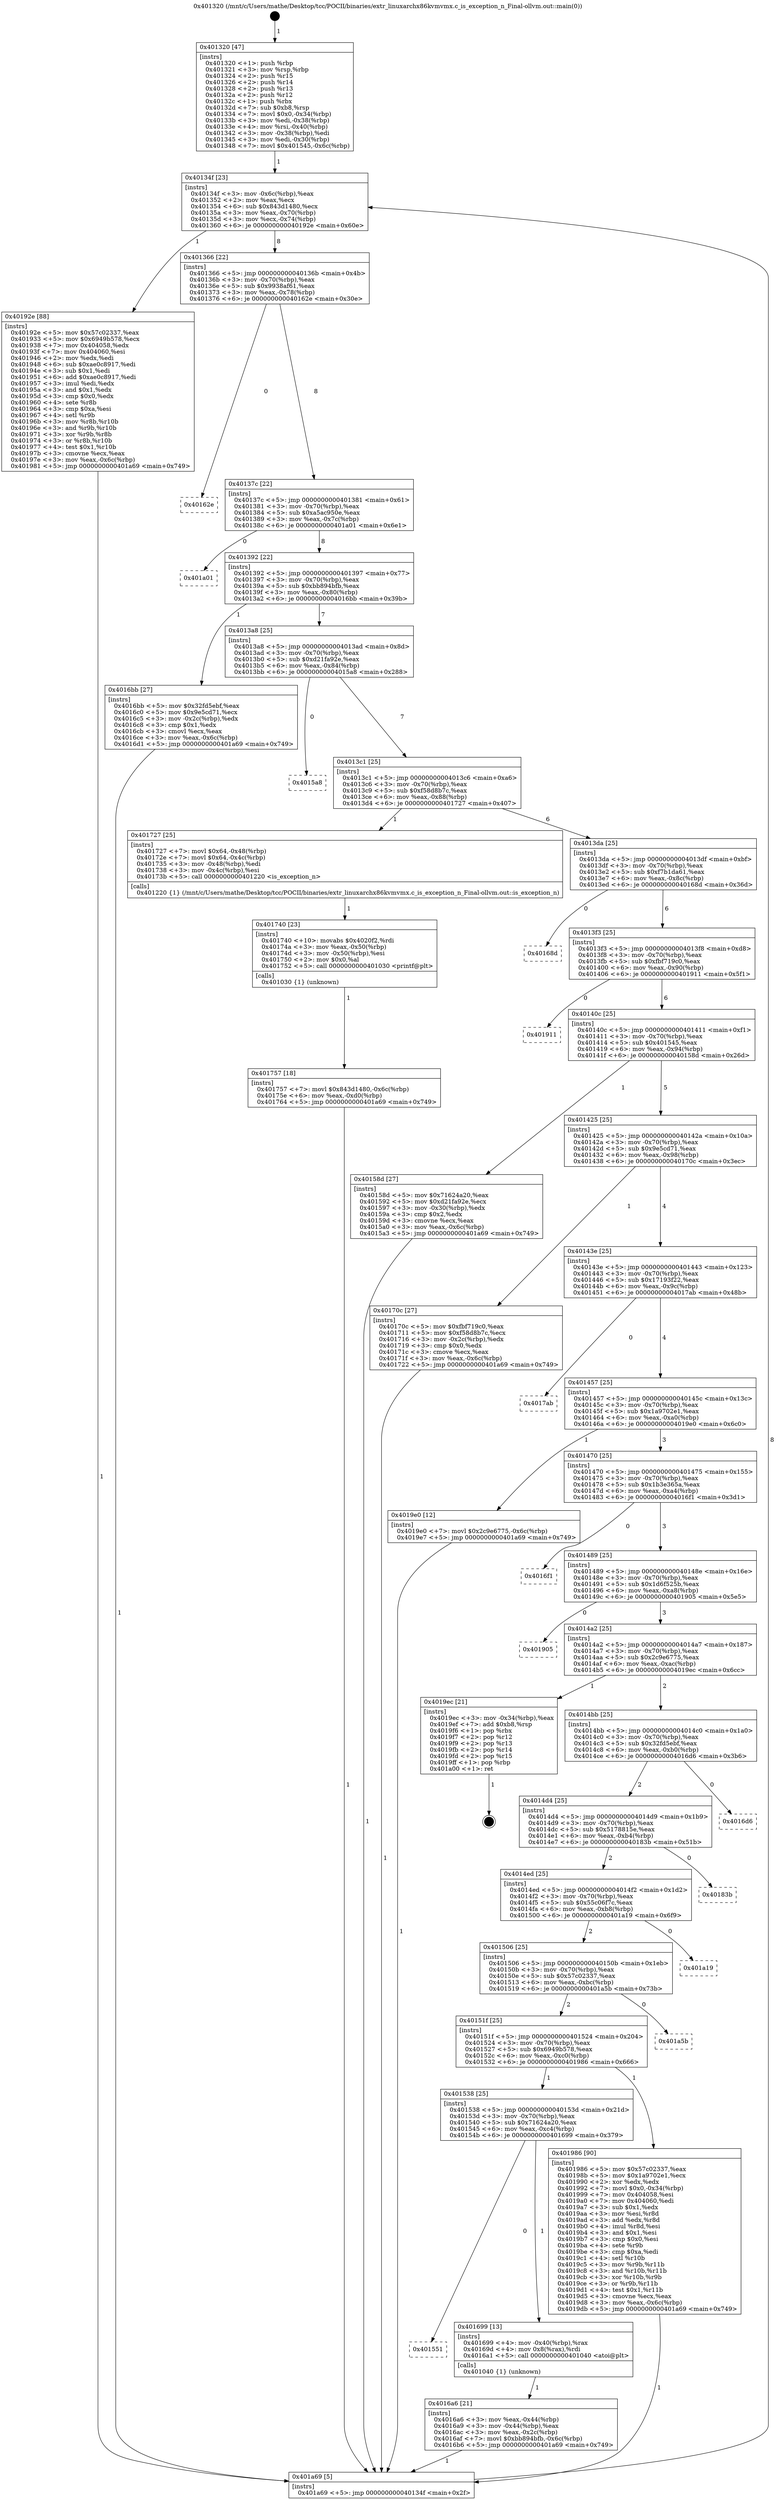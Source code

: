 digraph "0x401320" {
  label = "0x401320 (/mnt/c/Users/mathe/Desktop/tcc/POCII/binaries/extr_linuxarchx86kvmvmx.c_is_exception_n_Final-ollvm.out::main(0))"
  labelloc = "t"
  node[shape=record]

  Entry [label="",width=0.3,height=0.3,shape=circle,fillcolor=black,style=filled]
  "0x40134f" [label="{
     0x40134f [23]\l
     | [instrs]\l
     &nbsp;&nbsp;0x40134f \<+3\>: mov -0x6c(%rbp),%eax\l
     &nbsp;&nbsp;0x401352 \<+2\>: mov %eax,%ecx\l
     &nbsp;&nbsp;0x401354 \<+6\>: sub $0x843d1480,%ecx\l
     &nbsp;&nbsp;0x40135a \<+3\>: mov %eax,-0x70(%rbp)\l
     &nbsp;&nbsp;0x40135d \<+3\>: mov %ecx,-0x74(%rbp)\l
     &nbsp;&nbsp;0x401360 \<+6\>: je 000000000040192e \<main+0x60e\>\l
  }"]
  "0x40192e" [label="{
     0x40192e [88]\l
     | [instrs]\l
     &nbsp;&nbsp;0x40192e \<+5\>: mov $0x57c02337,%eax\l
     &nbsp;&nbsp;0x401933 \<+5\>: mov $0x6949b578,%ecx\l
     &nbsp;&nbsp;0x401938 \<+7\>: mov 0x404058,%edx\l
     &nbsp;&nbsp;0x40193f \<+7\>: mov 0x404060,%esi\l
     &nbsp;&nbsp;0x401946 \<+2\>: mov %edx,%edi\l
     &nbsp;&nbsp;0x401948 \<+6\>: sub $0xae0c8917,%edi\l
     &nbsp;&nbsp;0x40194e \<+3\>: sub $0x1,%edi\l
     &nbsp;&nbsp;0x401951 \<+6\>: add $0xae0c8917,%edi\l
     &nbsp;&nbsp;0x401957 \<+3\>: imul %edi,%edx\l
     &nbsp;&nbsp;0x40195a \<+3\>: and $0x1,%edx\l
     &nbsp;&nbsp;0x40195d \<+3\>: cmp $0x0,%edx\l
     &nbsp;&nbsp;0x401960 \<+4\>: sete %r8b\l
     &nbsp;&nbsp;0x401964 \<+3\>: cmp $0xa,%esi\l
     &nbsp;&nbsp;0x401967 \<+4\>: setl %r9b\l
     &nbsp;&nbsp;0x40196b \<+3\>: mov %r8b,%r10b\l
     &nbsp;&nbsp;0x40196e \<+3\>: and %r9b,%r10b\l
     &nbsp;&nbsp;0x401971 \<+3\>: xor %r9b,%r8b\l
     &nbsp;&nbsp;0x401974 \<+3\>: or %r8b,%r10b\l
     &nbsp;&nbsp;0x401977 \<+4\>: test $0x1,%r10b\l
     &nbsp;&nbsp;0x40197b \<+3\>: cmovne %ecx,%eax\l
     &nbsp;&nbsp;0x40197e \<+3\>: mov %eax,-0x6c(%rbp)\l
     &nbsp;&nbsp;0x401981 \<+5\>: jmp 0000000000401a69 \<main+0x749\>\l
  }"]
  "0x401366" [label="{
     0x401366 [22]\l
     | [instrs]\l
     &nbsp;&nbsp;0x401366 \<+5\>: jmp 000000000040136b \<main+0x4b\>\l
     &nbsp;&nbsp;0x40136b \<+3\>: mov -0x70(%rbp),%eax\l
     &nbsp;&nbsp;0x40136e \<+5\>: sub $0x9938af61,%eax\l
     &nbsp;&nbsp;0x401373 \<+3\>: mov %eax,-0x78(%rbp)\l
     &nbsp;&nbsp;0x401376 \<+6\>: je 000000000040162e \<main+0x30e\>\l
  }"]
  Exit [label="",width=0.3,height=0.3,shape=circle,fillcolor=black,style=filled,peripheries=2]
  "0x40162e" [label="{
     0x40162e\l
  }", style=dashed]
  "0x40137c" [label="{
     0x40137c [22]\l
     | [instrs]\l
     &nbsp;&nbsp;0x40137c \<+5\>: jmp 0000000000401381 \<main+0x61\>\l
     &nbsp;&nbsp;0x401381 \<+3\>: mov -0x70(%rbp),%eax\l
     &nbsp;&nbsp;0x401384 \<+5\>: sub $0xa5ac950e,%eax\l
     &nbsp;&nbsp;0x401389 \<+3\>: mov %eax,-0x7c(%rbp)\l
     &nbsp;&nbsp;0x40138c \<+6\>: je 0000000000401a01 \<main+0x6e1\>\l
  }"]
  "0x401757" [label="{
     0x401757 [18]\l
     | [instrs]\l
     &nbsp;&nbsp;0x401757 \<+7\>: movl $0x843d1480,-0x6c(%rbp)\l
     &nbsp;&nbsp;0x40175e \<+6\>: mov %eax,-0xd0(%rbp)\l
     &nbsp;&nbsp;0x401764 \<+5\>: jmp 0000000000401a69 \<main+0x749\>\l
  }"]
  "0x401a01" [label="{
     0x401a01\l
  }", style=dashed]
  "0x401392" [label="{
     0x401392 [22]\l
     | [instrs]\l
     &nbsp;&nbsp;0x401392 \<+5\>: jmp 0000000000401397 \<main+0x77\>\l
     &nbsp;&nbsp;0x401397 \<+3\>: mov -0x70(%rbp),%eax\l
     &nbsp;&nbsp;0x40139a \<+5\>: sub $0xbb894bfb,%eax\l
     &nbsp;&nbsp;0x40139f \<+3\>: mov %eax,-0x80(%rbp)\l
     &nbsp;&nbsp;0x4013a2 \<+6\>: je 00000000004016bb \<main+0x39b\>\l
  }"]
  "0x401740" [label="{
     0x401740 [23]\l
     | [instrs]\l
     &nbsp;&nbsp;0x401740 \<+10\>: movabs $0x4020f2,%rdi\l
     &nbsp;&nbsp;0x40174a \<+3\>: mov %eax,-0x50(%rbp)\l
     &nbsp;&nbsp;0x40174d \<+3\>: mov -0x50(%rbp),%esi\l
     &nbsp;&nbsp;0x401750 \<+2\>: mov $0x0,%al\l
     &nbsp;&nbsp;0x401752 \<+5\>: call 0000000000401030 \<printf@plt\>\l
     | [calls]\l
     &nbsp;&nbsp;0x401030 \{1\} (unknown)\l
  }"]
  "0x4016bb" [label="{
     0x4016bb [27]\l
     | [instrs]\l
     &nbsp;&nbsp;0x4016bb \<+5\>: mov $0x32fd5ebf,%eax\l
     &nbsp;&nbsp;0x4016c0 \<+5\>: mov $0x9e5cd71,%ecx\l
     &nbsp;&nbsp;0x4016c5 \<+3\>: mov -0x2c(%rbp),%edx\l
     &nbsp;&nbsp;0x4016c8 \<+3\>: cmp $0x1,%edx\l
     &nbsp;&nbsp;0x4016cb \<+3\>: cmovl %ecx,%eax\l
     &nbsp;&nbsp;0x4016ce \<+3\>: mov %eax,-0x6c(%rbp)\l
     &nbsp;&nbsp;0x4016d1 \<+5\>: jmp 0000000000401a69 \<main+0x749\>\l
  }"]
  "0x4013a8" [label="{
     0x4013a8 [25]\l
     | [instrs]\l
     &nbsp;&nbsp;0x4013a8 \<+5\>: jmp 00000000004013ad \<main+0x8d\>\l
     &nbsp;&nbsp;0x4013ad \<+3\>: mov -0x70(%rbp),%eax\l
     &nbsp;&nbsp;0x4013b0 \<+5\>: sub $0xd21fa92e,%eax\l
     &nbsp;&nbsp;0x4013b5 \<+6\>: mov %eax,-0x84(%rbp)\l
     &nbsp;&nbsp;0x4013bb \<+6\>: je 00000000004015a8 \<main+0x288\>\l
  }"]
  "0x4016a6" [label="{
     0x4016a6 [21]\l
     | [instrs]\l
     &nbsp;&nbsp;0x4016a6 \<+3\>: mov %eax,-0x44(%rbp)\l
     &nbsp;&nbsp;0x4016a9 \<+3\>: mov -0x44(%rbp),%eax\l
     &nbsp;&nbsp;0x4016ac \<+3\>: mov %eax,-0x2c(%rbp)\l
     &nbsp;&nbsp;0x4016af \<+7\>: movl $0xbb894bfb,-0x6c(%rbp)\l
     &nbsp;&nbsp;0x4016b6 \<+5\>: jmp 0000000000401a69 \<main+0x749\>\l
  }"]
  "0x4015a8" [label="{
     0x4015a8\l
  }", style=dashed]
  "0x4013c1" [label="{
     0x4013c1 [25]\l
     | [instrs]\l
     &nbsp;&nbsp;0x4013c1 \<+5\>: jmp 00000000004013c6 \<main+0xa6\>\l
     &nbsp;&nbsp;0x4013c6 \<+3\>: mov -0x70(%rbp),%eax\l
     &nbsp;&nbsp;0x4013c9 \<+5\>: sub $0xf58d8b7c,%eax\l
     &nbsp;&nbsp;0x4013ce \<+6\>: mov %eax,-0x88(%rbp)\l
     &nbsp;&nbsp;0x4013d4 \<+6\>: je 0000000000401727 \<main+0x407\>\l
  }"]
  "0x401551" [label="{
     0x401551\l
  }", style=dashed]
  "0x401727" [label="{
     0x401727 [25]\l
     | [instrs]\l
     &nbsp;&nbsp;0x401727 \<+7\>: movl $0x64,-0x48(%rbp)\l
     &nbsp;&nbsp;0x40172e \<+7\>: movl $0x64,-0x4c(%rbp)\l
     &nbsp;&nbsp;0x401735 \<+3\>: mov -0x48(%rbp),%edi\l
     &nbsp;&nbsp;0x401738 \<+3\>: mov -0x4c(%rbp),%esi\l
     &nbsp;&nbsp;0x40173b \<+5\>: call 0000000000401220 \<is_exception_n\>\l
     | [calls]\l
     &nbsp;&nbsp;0x401220 \{1\} (/mnt/c/Users/mathe/Desktop/tcc/POCII/binaries/extr_linuxarchx86kvmvmx.c_is_exception_n_Final-ollvm.out::is_exception_n)\l
  }"]
  "0x4013da" [label="{
     0x4013da [25]\l
     | [instrs]\l
     &nbsp;&nbsp;0x4013da \<+5\>: jmp 00000000004013df \<main+0xbf\>\l
     &nbsp;&nbsp;0x4013df \<+3\>: mov -0x70(%rbp),%eax\l
     &nbsp;&nbsp;0x4013e2 \<+5\>: sub $0xf7b1da61,%eax\l
     &nbsp;&nbsp;0x4013e7 \<+6\>: mov %eax,-0x8c(%rbp)\l
     &nbsp;&nbsp;0x4013ed \<+6\>: je 000000000040168d \<main+0x36d\>\l
  }"]
  "0x401699" [label="{
     0x401699 [13]\l
     | [instrs]\l
     &nbsp;&nbsp;0x401699 \<+4\>: mov -0x40(%rbp),%rax\l
     &nbsp;&nbsp;0x40169d \<+4\>: mov 0x8(%rax),%rdi\l
     &nbsp;&nbsp;0x4016a1 \<+5\>: call 0000000000401040 \<atoi@plt\>\l
     | [calls]\l
     &nbsp;&nbsp;0x401040 \{1\} (unknown)\l
  }"]
  "0x40168d" [label="{
     0x40168d\l
  }", style=dashed]
  "0x4013f3" [label="{
     0x4013f3 [25]\l
     | [instrs]\l
     &nbsp;&nbsp;0x4013f3 \<+5\>: jmp 00000000004013f8 \<main+0xd8\>\l
     &nbsp;&nbsp;0x4013f8 \<+3\>: mov -0x70(%rbp),%eax\l
     &nbsp;&nbsp;0x4013fb \<+5\>: sub $0xfbf719c0,%eax\l
     &nbsp;&nbsp;0x401400 \<+6\>: mov %eax,-0x90(%rbp)\l
     &nbsp;&nbsp;0x401406 \<+6\>: je 0000000000401911 \<main+0x5f1\>\l
  }"]
  "0x401538" [label="{
     0x401538 [25]\l
     | [instrs]\l
     &nbsp;&nbsp;0x401538 \<+5\>: jmp 000000000040153d \<main+0x21d\>\l
     &nbsp;&nbsp;0x40153d \<+3\>: mov -0x70(%rbp),%eax\l
     &nbsp;&nbsp;0x401540 \<+5\>: sub $0x71624a20,%eax\l
     &nbsp;&nbsp;0x401545 \<+6\>: mov %eax,-0xc4(%rbp)\l
     &nbsp;&nbsp;0x40154b \<+6\>: je 0000000000401699 \<main+0x379\>\l
  }"]
  "0x401911" [label="{
     0x401911\l
  }", style=dashed]
  "0x40140c" [label="{
     0x40140c [25]\l
     | [instrs]\l
     &nbsp;&nbsp;0x40140c \<+5\>: jmp 0000000000401411 \<main+0xf1\>\l
     &nbsp;&nbsp;0x401411 \<+3\>: mov -0x70(%rbp),%eax\l
     &nbsp;&nbsp;0x401414 \<+5\>: sub $0x401545,%eax\l
     &nbsp;&nbsp;0x401419 \<+6\>: mov %eax,-0x94(%rbp)\l
     &nbsp;&nbsp;0x40141f \<+6\>: je 000000000040158d \<main+0x26d\>\l
  }"]
  "0x401986" [label="{
     0x401986 [90]\l
     | [instrs]\l
     &nbsp;&nbsp;0x401986 \<+5\>: mov $0x57c02337,%eax\l
     &nbsp;&nbsp;0x40198b \<+5\>: mov $0x1a9702e1,%ecx\l
     &nbsp;&nbsp;0x401990 \<+2\>: xor %edx,%edx\l
     &nbsp;&nbsp;0x401992 \<+7\>: movl $0x0,-0x34(%rbp)\l
     &nbsp;&nbsp;0x401999 \<+7\>: mov 0x404058,%esi\l
     &nbsp;&nbsp;0x4019a0 \<+7\>: mov 0x404060,%edi\l
     &nbsp;&nbsp;0x4019a7 \<+3\>: sub $0x1,%edx\l
     &nbsp;&nbsp;0x4019aa \<+3\>: mov %esi,%r8d\l
     &nbsp;&nbsp;0x4019ad \<+3\>: add %edx,%r8d\l
     &nbsp;&nbsp;0x4019b0 \<+4\>: imul %r8d,%esi\l
     &nbsp;&nbsp;0x4019b4 \<+3\>: and $0x1,%esi\l
     &nbsp;&nbsp;0x4019b7 \<+3\>: cmp $0x0,%esi\l
     &nbsp;&nbsp;0x4019ba \<+4\>: sete %r9b\l
     &nbsp;&nbsp;0x4019be \<+3\>: cmp $0xa,%edi\l
     &nbsp;&nbsp;0x4019c1 \<+4\>: setl %r10b\l
     &nbsp;&nbsp;0x4019c5 \<+3\>: mov %r9b,%r11b\l
     &nbsp;&nbsp;0x4019c8 \<+3\>: and %r10b,%r11b\l
     &nbsp;&nbsp;0x4019cb \<+3\>: xor %r10b,%r9b\l
     &nbsp;&nbsp;0x4019ce \<+3\>: or %r9b,%r11b\l
     &nbsp;&nbsp;0x4019d1 \<+4\>: test $0x1,%r11b\l
     &nbsp;&nbsp;0x4019d5 \<+3\>: cmovne %ecx,%eax\l
     &nbsp;&nbsp;0x4019d8 \<+3\>: mov %eax,-0x6c(%rbp)\l
     &nbsp;&nbsp;0x4019db \<+5\>: jmp 0000000000401a69 \<main+0x749\>\l
  }"]
  "0x40158d" [label="{
     0x40158d [27]\l
     | [instrs]\l
     &nbsp;&nbsp;0x40158d \<+5\>: mov $0x71624a20,%eax\l
     &nbsp;&nbsp;0x401592 \<+5\>: mov $0xd21fa92e,%ecx\l
     &nbsp;&nbsp;0x401597 \<+3\>: mov -0x30(%rbp),%edx\l
     &nbsp;&nbsp;0x40159a \<+3\>: cmp $0x2,%edx\l
     &nbsp;&nbsp;0x40159d \<+3\>: cmovne %ecx,%eax\l
     &nbsp;&nbsp;0x4015a0 \<+3\>: mov %eax,-0x6c(%rbp)\l
     &nbsp;&nbsp;0x4015a3 \<+5\>: jmp 0000000000401a69 \<main+0x749\>\l
  }"]
  "0x401425" [label="{
     0x401425 [25]\l
     | [instrs]\l
     &nbsp;&nbsp;0x401425 \<+5\>: jmp 000000000040142a \<main+0x10a\>\l
     &nbsp;&nbsp;0x40142a \<+3\>: mov -0x70(%rbp),%eax\l
     &nbsp;&nbsp;0x40142d \<+5\>: sub $0x9e5cd71,%eax\l
     &nbsp;&nbsp;0x401432 \<+6\>: mov %eax,-0x98(%rbp)\l
     &nbsp;&nbsp;0x401438 \<+6\>: je 000000000040170c \<main+0x3ec\>\l
  }"]
  "0x401a69" [label="{
     0x401a69 [5]\l
     | [instrs]\l
     &nbsp;&nbsp;0x401a69 \<+5\>: jmp 000000000040134f \<main+0x2f\>\l
  }"]
  "0x401320" [label="{
     0x401320 [47]\l
     | [instrs]\l
     &nbsp;&nbsp;0x401320 \<+1\>: push %rbp\l
     &nbsp;&nbsp;0x401321 \<+3\>: mov %rsp,%rbp\l
     &nbsp;&nbsp;0x401324 \<+2\>: push %r15\l
     &nbsp;&nbsp;0x401326 \<+2\>: push %r14\l
     &nbsp;&nbsp;0x401328 \<+2\>: push %r13\l
     &nbsp;&nbsp;0x40132a \<+2\>: push %r12\l
     &nbsp;&nbsp;0x40132c \<+1\>: push %rbx\l
     &nbsp;&nbsp;0x40132d \<+7\>: sub $0xb8,%rsp\l
     &nbsp;&nbsp;0x401334 \<+7\>: movl $0x0,-0x34(%rbp)\l
     &nbsp;&nbsp;0x40133b \<+3\>: mov %edi,-0x38(%rbp)\l
     &nbsp;&nbsp;0x40133e \<+4\>: mov %rsi,-0x40(%rbp)\l
     &nbsp;&nbsp;0x401342 \<+3\>: mov -0x38(%rbp),%edi\l
     &nbsp;&nbsp;0x401345 \<+3\>: mov %edi,-0x30(%rbp)\l
     &nbsp;&nbsp;0x401348 \<+7\>: movl $0x401545,-0x6c(%rbp)\l
  }"]
  "0x40151f" [label="{
     0x40151f [25]\l
     | [instrs]\l
     &nbsp;&nbsp;0x40151f \<+5\>: jmp 0000000000401524 \<main+0x204\>\l
     &nbsp;&nbsp;0x401524 \<+3\>: mov -0x70(%rbp),%eax\l
     &nbsp;&nbsp;0x401527 \<+5\>: sub $0x6949b578,%eax\l
     &nbsp;&nbsp;0x40152c \<+6\>: mov %eax,-0xc0(%rbp)\l
     &nbsp;&nbsp;0x401532 \<+6\>: je 0000000000401986 \<main+0x666\>\l
  }"]
  "0x40170c" [label="{
     0x40170c [27]\l
     | [instrs]\l
     &nbsp;&nbsp;0x40170c \<+5\>: mov $0xfbf719c0,%eax\l
     &nbsp;&nbsp;0x401711 \<+5\>: mov $0xf58d8b7c,%ecx\l
     &nbsp;&nbsp;0x401716 \<+3\>: mov -0x2c(%rbp),%edx\l
     &nbsp;&nbsp;0x401719 \<+3\>: cmp $0x0,%edx\l
     &nbsp;&nbsp;0x40171c \<+3\>: cmove %ecx,%eax\l
     &nbsp;&nbsp;0x40171f \<+3\>: mov %eax,-0x6c(%rbp)\l
     &nbsp;&nbsp;0x401722 \<+5\>: jmp 0000000000401a69 \<main+0x749\>\l
  }"]
  "0x40143e" [label="{
     0x40143e [25]\l
     | [instrs]\l
     &nbsp;&nbsp;0x40143e \<+5\>: jmp 0000000000401443 \<main+0x123\>\l
     &nbsp;&nbsp;0x401443 \<+3\>: mov -0x70(%rbp),%eax\l
     &nbsp;&nbsp;0x401446 \<+5\>: sub $0x17193f22,%eax\l
     &nbsp;&nbsp;0x40144b \<+6\>: mov %eax,-0x9c(%rbp)\l
     &nbsp;&nbsp;0x401451 \<+6\>: je 00000000004017ab \<main+0x48b\>\l
  }"]
  "0x401a5b" [label="{
     0x401a5b\l
  }", style=dashed]
  "0x4017ab" [label="{
     0x4017ab\l
  }", style=dashed]
  "0x401457" [label="{
     0x401457 [25]\l
     | [instrs]\l
     &nbsp;&nbsp;0x401457 \<+5\>: jmp 000000000040145c \<main+0x13c\>\l
     &nbsp;&nbsp;0x40145c \<+3\>: mov -0x70(%rbp),%eax\l
     &nbsp;&nbsp;0x40145f \<+5\>: sub $0x1a9702e1,%eax\l
     &nbsp;&nbsp;0x401464 \<+6\>: mov %eax,-0xa0(%rbp)\l
     &nbsp;&nbsp;0x40146a \<+6\>: je 00000000004019e0 \<main+0x6c0\>\l
  }"]
  "0x401506" [label="{
     0x401506 [25]\l
     | [instrs]\l
     &nbsp;&nbsp;0x401506 \<+5\>: jmp 000000000040150b \<main+0x1eb\>\l
     &nbsp;&nbsp;0x40150b \<+3\>: mov -0x70(%rbp),%eax\l
     &nbsp;&nbsp;0x40150e \<+5\>: sub $0x57c02337,%eax\l
     &nbsp;&nbsp;0x401513 \<+6\>: mov %eax,-0xbc(%rbp)\l
     &nbsp;&nbsp;0x401519 \<+6\>: je 0000000000401a5b \<main+0x73b\>\l
  }"]
  "0x4019e0" [label="{
     0x4019e0 [12]\l
     | [instrs]\l
     &nbsp;&nbsp;0x4019e0 \<+7\>: movl $0x2c9e6775,-0x6c(%rbp)\l
     &nbsp;&nbsp;0x4019e7 \<+5\>: jmp 0000000000401a69 \<main+0x749\>\l
  }"]
  "0x401470" [label="{
     0x401470 [25]\l
     | [instrs]\l
     &nbsp;&nbsp;0x401470 \<+5\>: jmp 0000000000401475 \<main+0x155\>\l
     &nbsp;&nbsp;0x401475 \<+3\>: mov -0x70(%rbp),%eax\l
     &nbsp;&nbsp;0x401478 \<+5\>: sub $0x1b3e365a,%eax\l
     &nbsp;&nbsp;0x40147d \<+6\>: mov %eax,-0xa4(%rbp)\l
     &nbsp;&nbsp;0x401483 \<+6\>: je 00000000004016f1 \<main+0x3d1\>\l
  }"]
  "0x401a19" [label="{
     0x401a19\l
  }", style=dashed]
  "0x4016f1" [label="{
     0x4016f1\l
  }", style=dashed]
  "0x401489" [label="{
     0x401489 [25]\l
     | [instrs]\l
     &nbsp;&nbsp;0x401489 \<+5\>: jmp 000000000040148e \<main+0x16e\>\l
     &nbsp;&nbsp;0x40148e \<+3\>: mov -0x70(%rbp),%eax\l
     &nbsp;&nbsp;0x401491 \<+5\>: sub $0x1d6f525b,%eax\l
     &nbsp;&nbsp;0x401496 \<+6\>: mov %eax,-0xa8(%rbp)\l
     &nbsp;&nbsp;0x40149c \<+6\>: je 0000000000401905 \<main+0x5e5\>\l
  }"]
  "0x4014ed" [label="{
     0x4014ed [25]\l
     | [instrs]\l
     &nbsp;&nbsp;0x4014ed \<+5\>: jmp 00000000004014f2 \<main+0x1d2\>\l
     &nbsp;&nbsp;0x4014f2 \<+3\>: mov -0x70(%rbp),%eax\l
     &nbsp;&nbsp;0x4014f5 \<+5\>: sub $0x55c06f7c,%eax\l
     &nbsp;&nbsp;0x4014fa \<+6\>: mov %eax,-0xb8(%rbp)\l
     &nbsp;&nbsp;0x401500 \<+6\>: je 0000000000401a19 \<main+0x6f9\>\l
  }"]
  "0x401905" [label="{
     0x401905\l
  }", style=dashed]
  "0x4014a2" [label="{
     0x4014a2 [25]\l
     | [instrs]\l
     &nbsp;&nbsp;0x4014a2 \<+5\>: jmp 00000000004014a7 \<main+0x187\>\l
     &nbsp;&nbsp;0x4014a7 \<+3\>: mov -0x70(%rbp),%eax\l
     &nbsp;&nbsp;0x4014aa \<+5\>: sub $0x2c9e6775,%eax\l
     &nbsp;&nbsp;0x4014af \<+6\>: mov %eax,-0xac(%rbp)\l
     &nbsp;&nbsp;0x4014b5 \<+6\>: je 00000000004019ec \<main+0x6cc\>\l
  }"]
  "0x40183b" [label="{
     0x40183b\l
  }", style=dashed]
  "0x4019ec" [label="{
     0x4019ec [21]\l
     | [instrs]\l
     &nbsp;&nbsp;0x4019ec \<+3\>: mov -0x34(%rbp),%eax\l
     &nbsp;&nbsp;0x4019ef \<+7\>: add $0xb8,%rsp\l
     &nbsp;&nbsp;0x4019f6 \<+1\>: pop %rbx\l
     &nbsp;&nbsp;0x4019f7 \<+2\>: pop %r12\l
     &nbsp;&nbsp;0x4019f9 \<+2\>: pop %r13\l
     &nbsp;&nbsp;0x4019fb \<+2\>: pop %r14\l
     &nbsp;&nbsp;0x4019fd \<+2\>: pop %r15\l
     &nbsp;&nbsp;0x4019ff \<+1\>: pop %rbp\l
     &nbsp;&nbsp;0x401a00 \<+1\>: ret\l
  }"]
  "0x4014bb" [label="{
     0x4014bb [25]\l
     | [instrs]\l
     &nbsp;&nbsp;0x4014bb \<+5\>: jmp 00000000004014c0 \<main+0x1a0\>\l
     &nbsp;&nbsp;0x4014c0 \<+3\>: mov -0x70(%rbp),%eax\l
     &nbsp;&nbsp;0x4014c3 \<+5\>: sub $0x32fd5ebf,%eax\l
     &nbsp;&nbsp;0x4014c8 \<+6\>: mov %eax,-0xb0(%rbp)\l
     &nbsp;&nbsp;0x4014ce \<+6\>: je 00000000004016d6 \<main+0x3b6\>\l
  }"]
  "0x4014d4" [label="{
     0x4014d4 [25]\l
     | [instrs]\l
     &nbsp;&nbsp;0x4014d4 \<+5\>: jmp 00000000004014d9 \<main+0x1b9\>\l
     &nbsp;&nbsp;0x4014d9 \<+3\>: mov -0x70(%rbp),%eax\l
     &nbsp;&nbsp;0x4014dc \<+5\>: sub $0x5178815e,%eax\l
     &nbsp;&nbsp;0x4014e1 \<+6\>: mov %eax,-0xb4(%rbp)\l
     &nbsp;&nbsp;0x4014e7 \<+6\>: je 000000000040183b \<main+0x51b\>\l
  }"]
  "0x4016d6" [label="{
     0x4016d6\l
  }", style=dashed]
  Entry -> "0x401320" [label=" 1"]
  "0x40134f" -> "0x40192e" [label=" 1"]
  "0x40134f" -> "0x401366" [label=" 8"]
  "0x4019ec" -> Exit [label=" 1"]
  "0x401366" -> "0x40162e" [label=" 0"]
  "0x401366" -> "0x40137c" [label=" 8"]
  "0x4019e0" -> "0x401a69" [label=" 1"]
  "0x40137c" -> "0x401a01" [label=" 0"]
  "0x40137c" -> "0x401392" [label=" 8"]
  "0x401986" -> "0x401a69" [label=" 1"]
  "0x401392" -> "0x4016bb" [label=" 1"]
  "0x401392" -> "0x4013a8" [label=" 7"]
  "0x40192e" -> "0x401a69" [label=" 1"]
  "0x4013a8" -> "0x4015a8" [label=" 0"]
  "0x4013a8" -> "0x4013c1" [label=" 7"]
  "0x401757" -> "0x401a69" [label=" 1"]
  "0x4013c1" -> "0x401727" [label=" 1"]
  "0x4013c1" -> "0x4013da" [label=" 6"]
  "0x401740" -> "0x401757" [label=" 1"]
  "0x4013da" -> "0x40168d" [label=" 0"]
  "0x4013da" -> "0x4013f3" [label=" 6"]
  "0x401727" -> "0x401740" [label=" 1"]
  "0x4013f3" -> "0x401911" [label=" 0"]
  "0x4013f3" -> "0x40140c" [label=" 6"]
  "0x4016bb" -> "0x401a69" [label=" 1"]
  "0x40140c" -> "0x40158d" [label=" 1"]
  "0x40140c" -> "0x401425" [label=" 5"]
  "0x40158d" -> "0x401a69" [label=" 1"]
  "0x401320" -> "0x40134f" [label=" 1"]
  "0x401a69" -> "0x40134f" [label=" 8"]
  "0x4016a6" -> "0x401a69" [label=" 1"]
  "0x401425" -> "0x40170c" [label=" 1"]
  "0x401425" -> "0x40143e" [label=" 4"]
  "0x401538" -> "0x401551" [label=" 0"]
  "0x40143e" -> "0x4017ab" [label=" 0"]
  "0x40143e" -> "0x401457" [label=" 4"]
  "0x401538" -> "0x401699" [label=" 1"]
  "0x401457" -> "0x4019e0" [label=" 1"]
  "0x401457" -> "0x401470" [label=" 3"]
  "0x40151f" -> "0x401538" [label=" 1"]
  "0x401470" -> "0x4016f1" [label=" 0"]
  "0x401470" -> "0x401489" [label=" 3"]
  "0x40151f" -> "0x401986" [label=" 1"]
  "0x401489" -> "0x401905" [label=" 0"]
  "0x401489" -> "0x4014a2" [label=" 3"]
  "0x401506" -> "0x40151f" [label=" 2"]
  "0x4014a2" -> "0x4019ec" [label=" 1"]
  "0x4014a2" -> "0x4014bb" [label=" 2"]
  "0x401506" -> "0x401a5b" [label=" 0"]
  "0x4014bb" -> "0x4016d6" [label=" 0"]
  "0x4014bb" -> "0x4014d4" [label=" 2"]
  "0x40170c" -> "0x401a69" [label=" 1"]
  "0x4014d4" -> "0x40183b" [label=" 0"]
  "0x4014d4" -> "0x4014ed" [label=" 2"]
  "0x401699" -> "0x4016a6" [label=" 1"]
  "0x4014ed" -> "0x401a19" [label=" 0"]
  "0x4014ed" -> "0x401506" [label=" 2"]
}
